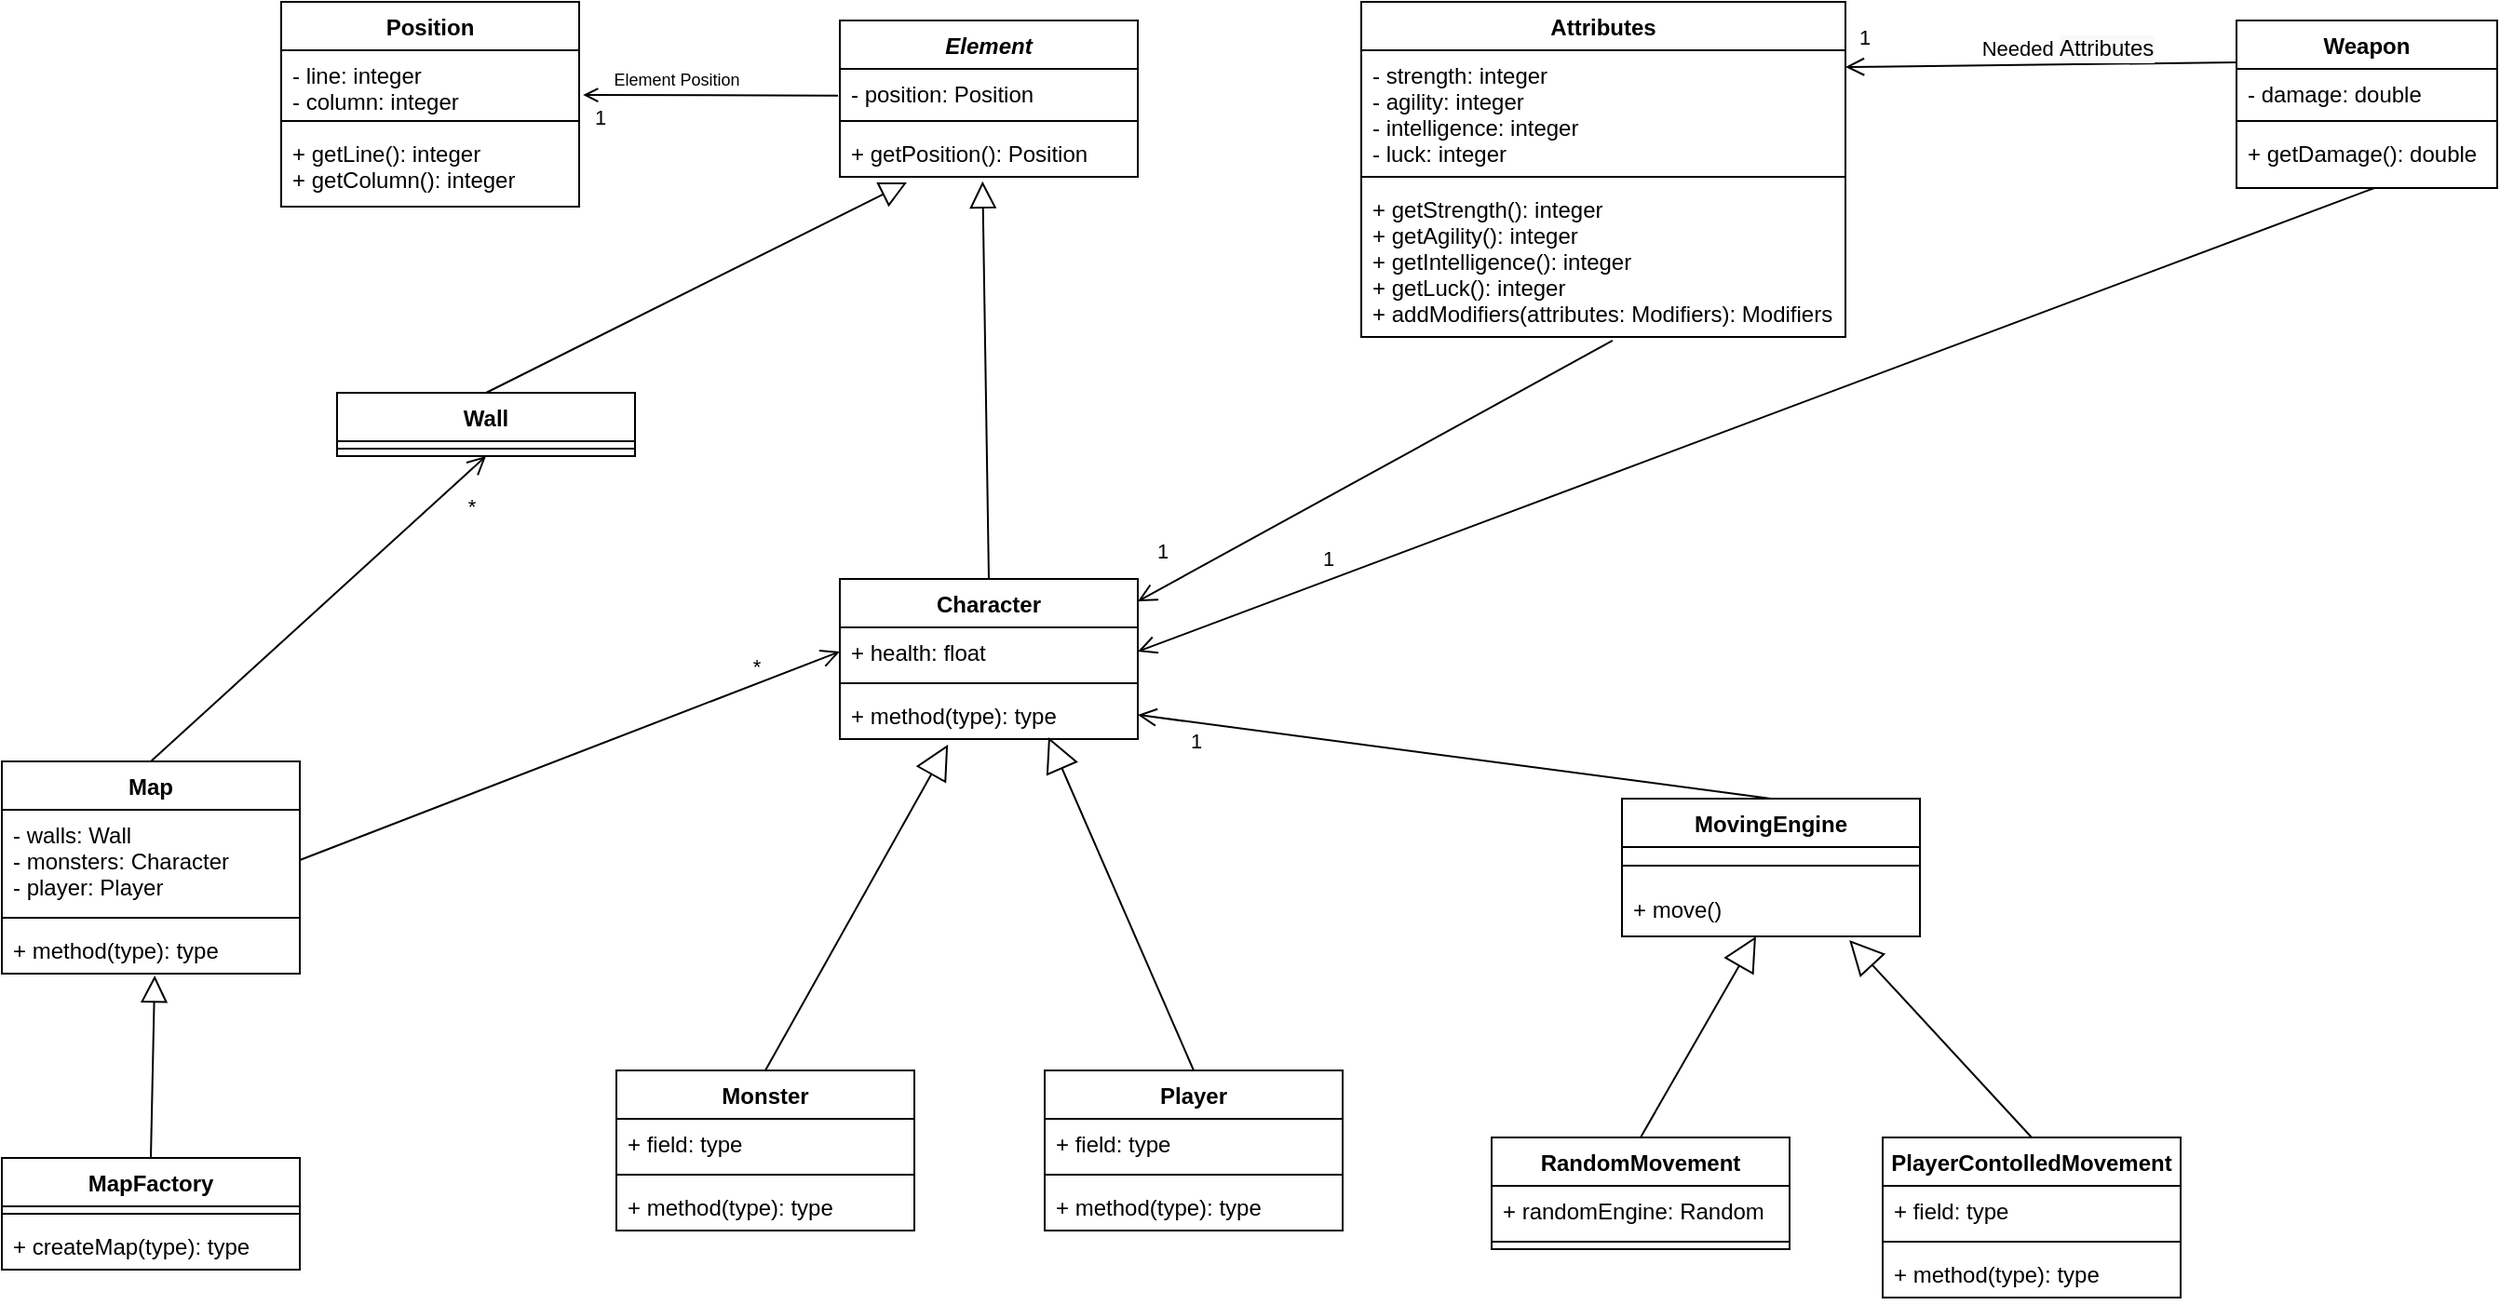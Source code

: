 <mxfile version="14.4.3" type="device" pages="2"><diagram id="9lbUMt4kDuYQi9v5hwor" name="Model"><mxGraphModel dx="1024" dy="632" grid="1" gridSize="10" guides="1" tooltips="1" connect="1" arrows="1" fold="1" page="1" pageScale="1" pageWidth="1654" pageHeight="1169" math="0" shadow="0"><root><mxCell id="0"/><mxCell id="1" parent="0"/><mxCell id="hBZrApEpWxHx840DgkvC-1" value="Position" style="swimlane;fontStyle=1;align=center;verticalAlign=top;childLayout=stackLayout;horizontal=1;startSize=26;horizontalStack=0;resizeParent=1;resizeParentMax=0;resizeLast=0;collapsible=1;marginBottom=0;" parent="1" vertex="1"><mxGeometry x="250" y="190" width="160" height="110" as="geometry"><mxRectangle x="250" y="190" width="80" height="26" as="alternateBounds"/></mxGeometry></mxCell><mxCell id="hBZrApEpWxHx840DgkvC-2" value="- line: integer&#10;- column: integer" style="text;strokeColor=none;fillColor=none;align=left;verticalAlign=top;spacingLeft=4;spacingRight=4;overflow=hidden;rotatable=0;points=[[0,0.5],[1,0.5]];portConstraint=eastwest;" parent="hBZrApEpWxHx840DgkvC-1" vertex="1"><mxGeometry y="26" width="160" height="34" as="geometry"/></mxCell><mxCell id="hBZrApEpWxHx840DgkvC-3" value="" style="line;strokeWidth=1;fillColor=none;align=left;verticalAlign=middle;spacingTop=-1;spacingLeft=3;spacingRight=3;rotatable=0;labelPosition=right;points=[];portConstraint=eastwest;" parent="hBZrApEpWxHx840DgkvC-1" vertex="1"><mxGeometry y="60" width="160" height="8" as="geometry"/></mxCell><mxCell id="hBZrApEpWxHx840DgkvC-4" value="+ getLine(): integer&#10;+ getColumn(): integer" style="text;strokeColor=none;fillColor=none;align=left;verticalAlign=top;spacingLeft=4;spacingRight=4;overflow=hidden;rotatable=0;points=[[0,0.5],[1,0.5]];portConstraint=eastwest;" parent="hBZrApEpWxHx840DgkvC-1" vertex="1"><mxGeometry y="68" width="160" height="42" as="geometry"/></mxCell><mxCell id="hBZrApEpWxHx840DgkvC-5" value="Element" style="swimlane;fontStyle=3;align=center;verticalAlign=top;childLayout=stackLayout;horizontal=1;startSize=26;horizontalStack=0;resizeParent=1;resizeParentMax=0;resizeLast=0;collapsible=1;marginBottom=0;" parent="1" vertex="1"><mxGeometry x="550" y="200" width="160" height="84" as="geometry"/></mxCell><mxCell id="hBZrApEpWxHx840DgkvC-6" value="- position: Position" style="text;strokeColor=none;fillColor=none;align=left;verticalAlign=top;spacingLeft=4;spacingRight=4;overflow=hidden;rotatable=0;points=[[0,0.5],[1,0.5]];portConstraint=eastwest;" parent="hBZrApEpWxHx840DgkvC-5" vertex="1"><mxGeometry y="26" width="160" height="24" as="geometry"/></mxCell><mxCell id="hBZrApEpWxHx840DgkvC-7" value="" style="line;strokeWidth=1;fillColor=none;align=left;verticalAlign=middle;spacingTop=-1;spacingLeft=3;spacingRight=3;rotatable=0;labelPosition=right;points=[];portConstraint=eastwest;" parent="hBZrApEpWxHx840DgkvC-5" vertex="1"><mxGeometry y="50" width="160" height="8" as="geometry"/></mxCell><mxCell id="hBZrApEpWxHx840DgkvC-8" value="+ getPosition(): Position" style="text;strokeColor=none;fillColor=none;align=left;verticalAlign=top;spacingLeft=4;spacingRight=4;overflow=hidden;rotatable=0;points=[[0,0.5],[1,0.5]];portConstraint=eastwest;" parent="hBZrApEpWxHx840DgkvC-5" vertex="1"><mxGeometry y="58" width="160" height="26" as="geometry"/></mxCell><mxCell id="hBZrApEpWxHx840DgkvC-10" value="Attributes" style="swimlane;fontStyle=1;align=center;verticalAlign=top;childLayout=stackLayout;horizontal=1;startSize=26;horizontalStack=0;resizeParent=1;resizeParentMax=0;resizeLast=0;collapsible=1;marginBottom=0;" parent="1" vertex="1"><mxGeometry x="830" y="190" width="260" height="180" as="geometry"/></mxCell><mxCell id="hBZrApEpWxHx840DgkvC-11" value="- strength: integer&#10;- agility: integer&#10;- intelligence: integer&#10;- luck: integer" style="text;strokeColor=none;fillColor=none;align=left;verticalAlign=top;spacingLeft=4;spacingRight=4;overflow=hidden;rotatable=0;points=[[0,0.5],[1,0.5]];portConstraint=eastwest;" parent="hBZrApEpWxHx840DgkvC-10" vertex="1"><mxGeometry y="26" width="260" height="64" as="geometry"/></mxCell><mxCell id="hBZrApEpWxHx840DgkvC-12" value="" style="line;strokeWidth=1;fillColor=none;align=left;verticalAlign=middle;spacingTop=-1;spacingLeft=3;spacingRight=3;rotatable=0;labelPosition=right;points=[];portConstraint=eastwest;" parent="hBZrApEpWxHx840DgkvC-10" vertex="1"><mxGeometry y="90" width="260" height="8" as="geometry"/></mxCell><mxCell id="hBZrApEpWxHx840DgkvC-13" value="+ getStrength(): integer&#10;+ getAgility(): integer&#10;+ getIntelligence(): integer&#10;+ getLuck(): integer&#10;+ addModifiers(attributes: Modifiers): Modifiers" style="text;strokeColor=none;fillColor=none;align=left;verticalAlign=top;spacingLeft=4;spacingRight=4;overflow=hidden;rotatable=0;points=[[0,0.5],[1,0.5]];portConstraint=eastwest;" parent="hBZrApEpWxHx840DgkvC-10" vertex="1"><mxGeometry y="98" width="260" height="82" as="geometry"/></mxCell><mxCell id="hBZrApEpWxHx840DgkvC-14" value="Weapon" style="swimlane;fontStyle=1;align=center;verticalAlign=top;childLayout=stackLayout;horizontal=1;startSize=26;horizontalStack=0;resizeParent=1;resizeParentMax=0;resizeLast=0;collapsible=1;marginBottom=0;" parent="1" vertex="1"><mxGeometry x="1300" y="200" width="140" height="90" as="geometry"/></mxCell><mxCell id="hBZrApEpWxHx840DgkvC-15" value="- damage: double" style="text;strokeColor=none;fillColor=none;align=left;verticalAlign=top;spacingLeft=4;spacingRight=4;overflow=hidden;rotatable=0;points=[[0,0.5],[1,0.5]];portConstraint=eastwest;" parent="hBZrApEpWxHx840DgkvC-14" vertex="1"><mxGeometry y="26" width="140" height="24" as="geometry"/></mxCell><mxCell id="hBZrApEpWxHx840DgkvC-16" value="" style="line;strokeWidth=1;fillColor=none;align=left;verticalAlign=middle;spacingTop=-1;spacingLeft=3;spacingRight=3;rotatable=0;labelPosition=right;points=[];portConstraint=eastwest;" parent="hBZrApEpWxHx840DgkvC-14" vertex="1"><mxGeometry y="50" width="140" height="8" as="geometry"/></mxCell><mxCell id="hBZrApEpWxHx840DgkvC-17" value="+ getDamage(): double" style="text;strokeColor=none;fillColor=none;align=left;verticalAlign=top;spacingLeft=4;spacingRight=4;overflow=hidden;rotatable=0;points=[[0,0.5],[1,0.5]];portConstraint=eastwest;" parent="hBZrApEpWxHx840DgkvC-14" vertex="1"><mxGeometry y="58" width="140" height="32" as="geometry"/></mxCell><mxCell id="hBZrApEpWxHx840DgkvC-19" value="" style="html=1;verticalAlign=bottom;endArrow=open;endSize=8;exitX=0;exitY=0.25;exitDx=0;exitDy=0;" parent="1" source="hBZrApEpWxHx840DgkvC-14" edge="1"><mxGeometry relative="1" as="geometry"><mxPoint x="1210" y="220" as="sourcePoint"/><mxPoint x="1090" y="225" as="targetPoint"/></mxGeometry></mxCell><mxCell id="hBZrApEpWxHx840DgkvC-37" value="Needed&amp;nbsp;&lt;span style=&quot;font-size: 12px ; background-color: rgb(248 , 249 , 250)&quot;&gt;Attributes&lt;/span&gt;" style="edgeLabel;html=1;align=center;verticalAlign=middle;resizable=0;points=[];" parent="hBZrApEpWxHx840DgkvC-19" vertex="1" connectable="0"><mxGeometry x="-0.128" y="1" relative="1" as="geometry"><mxPoint y="-10" as="offset"/></mxGeometry></mxCell><mxCell id="hBZrApEpWxHx840DgkvC-38" value="1" style="edgeLabel;html=1;align=center;verticalAlign=middle;resizable=0;points=[];" parent="hBZrApEpWxHx840DgkvC-19" vertex="1" connectable="0"><mxGeometry x="0.516" y="-1" relative="1" as="geometry"><mxPoint x="-41" y="-15" as="offset"/></mxGeometry></mxCell><mxCell id="hBZrApEpWxHx840DgkvC-35" value="&lt;font style=&quot;font-size: 9px&quot;&gt;Element Position&lt;/font&gt;" style="endArrow=none;endSize=12;html=1;sourcePerimeterSpacing=6;targetPerimeterSpacing=12;verticalAlign=bottom;startArrow=open;startFill=0;endFill=0;exitX=1.013;exitY=0.706;exitDx=0;exitDy=0;entryX=-0.006;entryY=0.598;entryDx=0;entryDy=0;entryPerimeter=0;exitPerimeter=0;" parent="1" source="hBZrApEpWxHx840DgkvC-2" target="hBZrApEpWxHx840DgkvC-6" edge="1"><mxGeometry x="-0.275" width="160" relative="1" as="geometry"><mxPoint x="480" y="240" as="sourcePoint"/><mxPoint x="650" y="228" as="targetPoint"/><mxPoint as="offset"/></mxGeometry></mxCell><mxCell id="hBZrApEpWxHx840DgkvC-36" value="1" style="edgeLabel;html=1;align=center;verticalAlign=middle;resizable=0;points=[];" parent="hBZrApEpWxHx840DgkvC-35" vertex="1" connectable="0"><mxGeometry x="-0.661" y="-1" relative="1" as="geometry"><mxPoint x="-14" y="11" as="offset"/></mxGeometry></mxCell><mxCell id="hBZrApEpWxHx840DgkvC-54" value="" style="endArrow=block;endFill=0;endSize=12;html=1;sourcePerimeterSpacing=6;targetPerimeterSpacing=12;strokeColor=#000000;entryX=0.479;entryY=1.093;entryDx=0;entryDy=0;entryPerimeter=0;exitX=0.5;exitY=0;exitDx=0;exitDy=0;" parent="1" source="ggkNGrmGXUvi-iG3M6bm-41" target="hBZrApEpWxHx840DgkvC-8" edge="1"><mxGeometry width="160" relative="1" as="geometry"><mxPoint x="630" y="410.0" as="sourcePoint"/><mxPoint x="740" y="390" as="targetPoint"/></mxGeometry></mxCell><mxCell id="ggkNGrmGXUvi-iG3M6bm-1" value="Monster" style="swimlane;fontStyle=1;align=center;verticalAlign=top;childLayout=stackLayout;horizontal=1;startSize=26;horizontalStack=0;resizeParent=1;resizeParentMax=0;resizeLast=0;collapsible=1;marginBottom=0;" parent="1" vertex="1"><mxGeometry x="430" y="764" width="160" height="86" as="geometry"><mxRectangle x="250" y="694" width="80" height="26" as="alternateBounds"/></mxGeometry></mxCell><mxCell id="ggkNGrmGXUvi-iG3M6bm-2" value="+ field: type" style="text;strokeColor=none;fillColor=none;align=left;verticalAlign=top;spacingLeft=4;spacingRight=4;overflow=hidden;rotatable=0;points=[[0,0.5],[1,0.5]];portConstraint=eastwest;" parent="ggkNGrmGXUvi-iG3M6bm-1" vertex="1"><mxGeometry y="26" width="160" height="26" as="geometry"/></mxCell><mxCell id="ggkNGrmGXUvi-iG3M6bm-3" value="" style="line;strokeWidth=1;fillColor=none;align=left;verticalAlign=middle;spacingTop=-1;spacingLeft=3;spacingRight=3;rotatable=0;labelPosition=right;points=[];portConstraint=eastwest;" parent="ggkNGrmGXUvi-iG3M6bm-1" vertex="1"><mxGeometry y="52" width="160" height="8" as="geometry"/></mxCell><mxCell id="ggkNGrmGXUvi-iG3M6bm-4" value="+ method(type): type" style="text;strokeColor=none;fillColor=none;align=left;verticalAlign=top;spacingLeft=4;spacingRight=4;overflow=hidden;rotatable=0;points=[[0,0.5],[1,0.5]];portConstraint=eastwest;" parent="ggkNGrmGXUvi-iG3M6bm-1" vertex="1"><mxGeometry y="60" width="160" height="26" as="geometry"/></mxCell><mxCell id="ggkNGrmGXUvi-iG3M6bm-5" value="Player" style="swimlane;fontStyle=1;align=center;verticalAlign=top;childLayout=stackLayout;horizontal=1;startSize=26;horizontalStack=0;resizeParent=1;resizeParentMax=0;resizeLast=0;collapsible=1;marginBottom=0;" parent="1" vertex="1"><mxGeometry x="660" y="764" width="160" height="86" as="geometry"/></mxCell><mxCell id="ggkNGrmGXUvi-iG3M6bm-6" value="+ field: type" style="text;strokeColor=none;fillColor=none;align=left;verticalAlign=top;spacingLeft=4;spacingRight=4;overflow=hidden;rotatable=0;points=[[0,0.5],[1,0.5]];portConstraint=eastwest;" parent="ggkNGrmGXUvi-iG3M6bm-5" vertex="1"><mxGeometry y="26" width="160" height="26" as="geometry"/></mxCell><mxCell id="ggkNGrmGXUvi-iG3M6bm-7" value="" style="line;strokeWidth=1;fillColor=none;align=left;verticalAlign=middle;spacingTop=-1;spacingLeft=3;spacingRight=3;rotatable=0;labelPosition=right;points=[];portConstraint=eastwest;" parent="ggkNGrmGXUvi-iG3M6bm-5" vertex="1"><mxGeometry y="52" width="160" height="8" as="geometry"/></mxCell><mxCell id="ggkNGrmGXUvi-iG3M6bm-8" value="+ method(type): type" style="text;strokeColor=none;fillColor=none;align=left;verticalAlign=top;spacingLeft=4;spacingRight=4;overflow=hidden;rotatable=0;points=[[0,0.5],[1,0.5]];portConstraint=eastwest;" parent="ggkNGrmGXUvi-iG3M6bm-5" vertex="1"><mxGeometry y="60" width="160" height="26" as="geometry"/></mxCell><mxCell id="ggkNGrmGXUvi-iG3M6bm-9" value="MovingEngine" style="swimlane;fontStyle=1;align=center;verticalAlign=top;childLayout=stackLayout;horizontal=1;startSize=26;horizontalStack=0;resizeParent=1;resizeParentMax=0;resizeLast=0;collapsible=1;marginBottom=0;" parent="1" vertex="1"><mxGeometry x="970" y="618" width="160" height="74" as="geometry"/></mxCell><mxCell id="ggkNGrmGXUvi-iG3M6bm-11" value="" style="line;strokeWidth=1;fillColor=none;align=left;verticalAlign=middle;spacingTop=-1;spacingLeft=3;spacingRight=3;rotatable=0;labelPosition=right;points=[];portConstraint=eastwest;" parent="ggkNGrmGXUvi-iG3M6bm-9" vertex="1"><mxGeometry y="26" width="160" height="20" as="geometry"/></mxCell><mxCell id="ggkNGrmGXUvi-iG3M6bm-12" value="+ move()" style="text;strokeColor=none;fillColor=none;align=left;verticalAlign=top;spacingLeft=4;spacingRight=4;overflow=hidden;rotatable=0;points=[[0,0.5],[1,0.5]];portConstraint=eastwest;" parent="ggkNGrmGXUvi-iG3M6bm-9" vertex="1"><mxGeometry y="46" width="160" height="28" as="geometry"/></mxCell><mxCell id="ggkNGrmGXUvi-iG3M6bm-13" value="RandomMovement" style="swimlane;fontStyle=1;align=center;verticalAlign=top;childLayout=stackLayout;horizontal=1;startSize=26;horizontalStack=0;resizeParent=1;resizeParentMax=0;resizeLast=0;collapsible=1;marginBottom=0;" parent="1" vertex="1"><mxGeometry x="900" y="800" width="160" height="60" as="geometry"/></mxCell><mxCell id="ggkNGrmGXUvi-iG3M6bm-14" value="+ randomEngine: Random" style="text;strokeColor=none;fillColor=none;align=left;verticalAlign=top;spacingLeft=4;spacingRight=4;overflow=hidden;rotatable=0;points=[[0,0.5],[1,0.5]];portConstraint=eastwest;" parent="ggkNGrmGXUvi-iG3M6bm-13" vertex="1"><mxGeometry y="26" width="160" height="26" as="geometry"/></mxCell><mxCell id="ggkNGrmGXUvi-iG3M6bm-15" value="" style="line;strokeWidth=1;fillColor=none;align=left;verticalAlign=middle;spacingTop=-1;spacingLeft=3;spacingRight=3;rotatable=0;labelPosition=right;points=[];portConstraint=eastwest;" parent="ggkNGrmGXUvi-iG3M6bm-13" vertex="1"><mxGeometry y="52" width="160" height="8" as="geometry"/></mxCell><mxCell id="ggkNGrmGXUvi-iG3M6bm-21" value="PlayerContolledMovement" style="swimlane;fontStyle=1;align=center;verticalAlign=top;childLayout=stackLayout;horizontal=1;startSize=26;horizontalStack=0;resizeParent=1;resizeParentMax=0;resizeLast=0;collapsible=1;marginBottom=0;" parent="1" vertex="1"><mxGeometry x="1110" y="800" width="160" height="86" as="geometry"/></mxCell><mxCell id="ggkNGrmGXUvi-iG3M6bm-22" value="+ field: type" style="text;strokeColor=none;fillColor=none;align=left;verticalAlign=top;spacingLeft=4;spacingRight=4;overflow=hidden;rotatable=0;points=[[0,0.5],[1,0.5]];portConstraint=eastwest;" parent="ggkNGrmGXUvi-iG3M6bm-21" vertex="1"><mxGeometry y="26" width="160" height="26" as="geometry"/></mxCell><mxCell id="ggkNGrmGXUvi-iG3M6bm-23" value="" style="line;strokeWidth=1;fillColor=none;align=left;verticalAlign=middle;spacingTop=-1;spacingLeft=3;spacingRight=3;rotatable=0;labelPosition=right;points=[];portConstraint=eastwest;" parent="ggkNGrmGXUvi-iG3M6bm-21" vertex="1"><mxGeometry y="52" width="160" height="8" as="geometry"/></mxCell><mxCell id="ggkNGrmGXUvi-iG3M6bm-24" value="+ method(type): type" style="text;strokeColor=none;fillColor=none;align=left;verticalAlign=top;spacingLeft=4;spacingRight=4;overflow=hidden;rotatable=0;points=[[0,0.5],[1,0.5]];portConstraint=eastwest;" parent="ggkNGrmGXUvi-iG3M6bm-21" vertex="1"><mxGeometry y="60" width="160" height="26" as="geometry"/></mxCell><mxCell id="ggkNGrmGXUvi-iG3M6bm-25" value="" style="endArrow=block;endSize=16;endFill=0;html=1;exitX=0.5;exitY=0;exitDx=0;exitDy=0;" parent="1" source="ggkNGrmGXUvi-iG3M6bm-13" target="ggkNGrmGXUvi-iG3M6bm-12" edge="1"><mxGeometry width="160" relative="1" as="geometry"><mxPoint x="810" y="570" as="sourcePoint"/><mxPoint x="970" y="570" as="targetPoint"/></mxGeometry></mxCell><mxCell id="ggkNGrmGXUvi-iG3M6bm-26" value="" style="endArrow=block;endSize=16;endFill=0;html=1;exitX=0.5;exitY=0;exitDx=0;exitDy=0;entryX=0.763;entryY=1.071;entryDx=0;entryDy=0;entryPerimeter=0;" parent="1" source="ggkNGrmGXUvi-iG3M6bm-21" target="ggkNGrmGXUvi-iG3M6bm-12" edge="1"><mxGeometry width="160" relative="1" as="geometry"><mxPoint x="1210" y="730" as="sourcePoint"/><mxPoint x="1370" y="730" as="targetPoint"/></mxGeometry></mxCell><mxCell id="ggkNGrmGXUvi-iG3M6bm-27" value="" style="endArrow=block;endSize=16;endFill=0;html=1;exitX=0.5;exitY=0;exitDx=0;exitDy=0;entryX=0.7;entryY=0.962;entryDx=0;entryDy=0;entryPerimeter=0;" parent="1" source="ggkNGrmGXUvi-iG3M6bm-5" target="ggkNGrmGXUvi-iG3M6bm-44" edge="1"><mxGeometry width="160" relative="1" as="geometry"><mxPoint x="820" y="684" as="sourcePoint"/><mxPoint x="638.96" y="738.992" as="targetPoint"/></mxGeometry></mxCell><mxCell id="ggkNGrmGXUvi-iG3M6bm-28" value="" style="endArrow=block;endSize=16;endFill=0;html=1;entryX=0.363;entryY=1.115;entryDx=0;entryDy=0;entryPerimeter=0;exitX=0.5;exitY=0;exitDx=0;exitDy=0;" parent="1" source="ggkNGrmGXUvi-iG3M6bm-1" target="ggkNGrmGXUvi-iG3M6bm-44" edge="1"><mxGeometry width="160" relative="1" as="geometry"><mxPoint x="422" y="650" as="sourcePoint"/><mxPoint x="618" y="741.168" as="targetPoint"/></mxGeometry></mxCell><mxCell id="ggkNGrmGXUvi-iG3M6bm-32" value="" style="html=1;verticalAlign=bottom;endArrow=open;endSize=8;entryX=1;entryY=0.14;entryDx=0;entryDy=0;exitX=0.519;exitY=1.024;exitDx=0;exitDy=0;exitPerimeter=0;entryPerimeter=0;" parent="1" source="hBZrApEpWxHx840DgkvC-13" target="ggkNGrmGXUvi-iG3M6bm-41" edge="1"><mxGeometry relative="1" as="geometry"><mxPoint x="919.88" y="489.504" as="sourcePoint"/><mxPoint x="710" y="489.544" as="targetPoint"/></mxGeometry></mxCell><mxCell id="ggkNGrmGXUvi-iG3M6bm-34" value="1" style="edgeLabel;html=1;align=center;verticalAlign=middle;resizable=0;points=[];" parent="ggkNGrmGXUvi-iG3M6bm-32" vertex="1" connectable="0"><mxGeometry x="0.562" relative="1" as="geometry"><mxPoint x="-43.39" y="3.76" as="offset"/></mxGeometry></mxCell><mxCell id="ggkNGrmGXUvi-iG3M6bm-35" value="" style="html=1;verticalAlign=bottom;endArrow=open;endSize=8;entryX=1;entryY=0.5;entryDx=0;entryDy=0;exitX=0.5;exitY=0;exitDx=0;exitDy=0;" parent="1" source="ggkNGrmGXUvi-iG3M6bm-9" target="ggkNGrmGXUvi-iG3M6bm-44" edge="1"><mxGeometry relative="1" as="geometry"><mxPoint x="1057" y="628" as="sourcePoint"/><mxPoint x="850" y="507" as="targetPoint"/></mxGeometry></mxCell><mxCell id="ggkNGrmGXUvi-iG3M6bm-36" value="1" style="edgeLabel;html=1;align=center;verticalAlign=middle;resizable=0;points=[];" parent="ggkNGrmGXUvi-iG3M6bm-35" vertex="1" connectable="0"><mxGeometry x="0.562" relative="1" as="geometry"><mxPoint x="-43.39" y="3.76" as="offset"/></mxGeometry></mxCell><mxCell id="ggkNGrmGXUvi-iG3M6bm-41" value="Character" style="swimlane;fontStyle=1;align=center;verticalAlign=top;childLayout=stackLayout;horizontal=1;startSize=26;horizontalStack=0;resizeParent=1;resizeParentMax=0;resizeLast=0;collapsible=1;marginBottom=0;" parent="1" vertex="1"><mxGeometry x="550" y="500" width="160" height="86" as="geometry"/></mxCell><mxCell id="ggkNGrmGXUvi-iG3M6bm-42" value="+ health: float" style="text;strokeColor=none;fillColor=none;align=left;verticalAlign=top;spacingLeft=4;spacingRight=4;overflow=hidden;rotatable=0;points=[[0,0.5],[1,0.5]];portConstraint=eastwest;" parent="ggkNGrmGXUvi-iG3M6bm-41" vertex="1"><mxGeometry y="26" width="160" height="26" as="geometry"/></mxCell><mxCell id="ggkNGrmGXUvi-iG3M6bm-43" value="" style="line;strokeWidth=1;fillColor=none;align=left;verticalAlign=middle;spacingTop=-1;spacingLeft=3;spacingRight=3;rotatable=0;labelPosition=right;points=[];portConstraint=eastwest;" parent="ggkNGrmGXUvi-iG3M6bm-41" vertex="1"><mxGeometry y="52" width="160" height="8" as="geometry"/></mxCell><mxCell id="ggkNGrmGXUvi-iG3M6bm-44" value="+ method(type): type" style="text;strokeColor=none;fillColor=none;align=left;verticalAlign=top;spacingLeft=4;spacingRight=4;overflow=hidden;rotatable=0;points=[[0,0.5],[1,0.5]];portConstraint=eastwest;" parent="ggkNGrmGXUvi-iG3M6bm-41" vertex="1"><mxGeometry y="60" width="160" height="26" as="geometry"/></mxCell><mxCell id="8qI70IRuf66FTTtT977S-2" value="" style="html=1;verticalAlign=bottom;endArrow=open;endSize=8;entryX=1;entryY=0.5;entryDx=0;entryDy=0;exitX=0.529;exitY=1;exitDx=0;exitDy=0;exitPerimeter=0;" parent="1" source="hBZrApEpWxHx840DgkvC-17" target="ggkNGrmGXUvi-iG3M6bm-42" edge="1"><mxGeometry relative="1" as="geometry"><mxPoint x="974.94" y="391.968" as="sourcePoint"/><mxPoint x="720" y="522.04" as="targetPoint"/></mxGeometry></mxCell><mxCell id="8qI70IRuf66FTTtT977S-3" value="1" style="edgeLabel;html=1;align=center;verticalAlign=middle;resizable=0;points=[];" parent="8qI70IRuf66FTTtT977S-2" vertex="1" connectable="0"><mxGeometry x="0.562" relative="1" as="geometry"><mxPoint x="-43.39" y="3.76" as="offset"/></mxGeometry></mxCell><mxCell id="8qI70IRuf66FTTtT977S-8" value="Wall" style="swimlane;fontStyle=1;align=center;verticalAlign=top;childLayout=stackLayout;horizontal=1;startSize=26;horizontalStack=0;resizeParent=1;resizeParentMax=0;resizeLast=0;collapsible=1;marginBottom=0;" parent="1" vertex="1"><mxGeometry x="280" y="400" width="160" height="34" as="geometry"><mxRectangle x="280" y="400" width="60" height="26" as="alternateBounds"/></mxGeometry></mxCell><mxCell id="8qI70IRuf66FTTtT977S-10" value="" style="line;strokeWidth=1;fillColor=none;align=left;verticalAlign=middle;spacingTop=-1;spacingLeft=3;spacingRight=3;rotatable=0;labelPosition=right;points=[];portConstraint=eastwest;" parent="8qI70IRuf66FTTtT977S-8" vertex="1"><mxGeometry y="26" width="160" height="8" as="geometry"/></mxCell><mxCell id="8qI70IRuf66FTTtT977S-12" value="" style="endArrow=block;endFill=0;endSize=12;html=1;sourcePerimeterSpacing=6;targetPerimeterSpacing=12;strokeColor=#000000;entryX=0.225;entryY=1.115;entryDx=0;entryDy=0;entryPerimeter=0;exitX=0.5;exitY=0;exitDx=0;exitDy=0;" parent="1" source="8qI70IRuf66FTTtT977S-8" target="hBZrApEpWxHx840DgkvC-8" edge="1"><mxGeometry width="160" relative="1" as="geometry"><mxPoint x="493.36" y="443.58" as="sourcePoint"/><mxPoint x="490.0" y="229.998" as="targetPoint"/></mxGeometry></mxCell><mxCell id="8qI70IRuf66FTTtT977S-13" value="" style="html=1;verticalAlign=bottom;endArrow=open;endSize=8;entryX=0.5;entryY=1;entryDx=0;entryDy=0;exitX=0.5;exitY=0;exitDx=0;exitDy=0;" parent="1" source="8qI70IRuf66FTTtT977S-17" target="8qI70IRuf66FTTtT977S-8" edge="1"><mxGeometry relative="1" as="geometry"><mxPoint x="215" y="550" as="sourcePoint"/><mxPoint x="-60" y="699" as="targetPoint"/></mxGeometry></mxCell><mxCell id="8qI70IRuf66FTTtT977S-14" value="*" style="edgeLabel;html=1;align=center;verticalAlign=middle;resizable=0;points=[];" parent="8qI70IRuf66FTTtT977S-13" vertex="1" connectable="0"><mxGeometry x="0.562" relative="1" as="geometry"><mxPoint x="31.77" y="-9.42" as="offset"/></mxGeometry></mxCell><mxCell id="8qI70IRuf66FTTtT977S-15" value="" style="html=1;verticalAlign=bottom;endArrow=open;endSize=8;entryX=0;entryY=0.5;entryDx=0;entryDy=0;exitX=1;exitY=0.5;exitDx=0;exitDy=0;" parent="1" source="8qI70IRuf66FTTtT977S-18" target="ggkNGrmGXUvi-iG3M6bm-42" edge="1"><mxGeometry relative="1" as="geometry"><mxPoint x="330" y="613" as="sourcePoint"/><mxPoint x="505" y="500" as="targetPoint"/></mxGeometry></mxCell><mxCell id="8qI70IRuf66FTTtT977S-16" value="*" style="edgeLabel;html=1;align=center;verticalAlign=middle;resizable=0;points=[];" parent="8qI70IRuf66FTTtT977S-15" vertex="1" connectable="0"><mxGeometry x="0.562" relative="1" as="geometry"><mxPoint x="18.44" y="-16.3" as="offset"/></mxGeometry></mxCell><mxCell id="8qI70IRuf66FTTtT977S-17" value="Map" style="swimlane;fontStyle=1;align=center;verticalAlign=top;childLayout=stackLayout;horizontal=1;startSize=26;horizontalStack=0;resizeParent=1;resizeParentMax=0;resizeLast=0;collapsible=1;marginBottom=0;" parent="1" vertex="1"><mxGeometry x="100" y="598" width="160" height="114" as="geometry"/></mxCell><mxCell id="8qI70IRuf66FTTtT977S-18" value="- walls: Wall&#10;- monsters: Character&#10;- player: Player" style="text;strokeColor=none;fillColor=none;align=left;verticalAlign=top;spacingLeft=4;spacingRight=4;overflow=hidden;rotatable=0;points=[[0,0.5],[1,0.5]];portConstraint=eastwest;" parent="8qI70IRuf66FTTtT977S-17" vertex="1"><mxGeometry y="26" width="160" height="54" as="geometry"/></mxCell><mxCell id="8qI70IRuf66FTTtT977S-19" value="" style="line;strokeWidth=1;fillColor=none;align=left;verticalAlign=middle;spacingTop=-1;spacingLeft=3;spacingRight=3;rotatable=0;labelPosition=right;points=[];portConstraint=eastwest;" parent="8qI70IRuf66FTTtT977S-17" vertex="1"><mxGeometry y="80" width="160" height="8" as="geometry"/></mxCell><mxCell id="8qI70IRuf66FTTtT977S-20" value="+ method(type): type" style="text;strokeColor=none;fillColor=none;align=left;verticalAlign=top;spacingLeft=4;spacingRight=4;overflow=hidden;rotatable=0;points=[[0,0.5],[1,0.5]];portConstraint=eastwest;" parent="8qI70IRuf66FTTtT977S-17" vertex="1"><mxGeometry y="88" width="160" height="26" as="geometry"/></mxCell><mxCell id="8qI70IRuf66FTTtT977S-21" value="MapFactory" style="swimlane;fontStyle=1;align=center;verticalAlign=top;childLayout=stackLayout;horizontal=1;startSize=26;horizontalStack=0;resizeParent=1;resizeParentMax=0;resizeLast=0;collapsible=1;marginBottom=0;" parent="1" vertex="1"><mxGeometry x="100" y="811" width="160" height="60" as="geometry"/></mxCell><mxCell id="8qI70IRuf66FTTtT977S-23" value="" style="line;strokeWidth=1;fillColor=none;align=left;verticalAlign=middle;spacingTop=-1;spacingLeft=3;spacingRight=3;rotatable=0;labelPosition=right;points=[];portConstraint=eastwest;" parent="8qI70IRuf66FTTtT977S-21" vertex="1"><mxGeometry y="26" width="160" height="8" as="geometry"/></mxCell><mxCell id="8qI70IRuf66FTTtT977S-24" value="+ createMap(type): type" style="text;strokeColor=none;fillColor=none;align=left;verticalAlign=top;spacingLeft=4;spacingRight=4;overflow=hidden;rotatable=0;points=[[0,0.5],[1,0.5]];portConstraint=eastwest;" parent="8qI70IRuf66FTTtT977S-21" vertex="1"><mxGeometry y="34" width="160" height="26" as="geometry"/></mxCell><mxCell id="8qI70IRuf66FTTtT977S-25" value="" style="endArrow=block;endFill=0;endSize=12;html=1;sourcePerimeterSpacing=6;targetPerimeterSpacing=12;strokeColor=#000000;exitX=0.5;exitY=0;exitDx=0;exitDy=0;entryX=0.513;entryY=1.038;entryDx=0;entryDy=0;entryPerimeter=0;" parent="1" source="8qI70IRuf66FTTtT977S-21" target="8qI70IRuf66FTTtT977S-20" edge="1"><mxGeometry width="160" relative="1" as="geometry"><mxPoint x="190" y="793.01" as="sourcePoint"/><mxPoint x="176" y="714" as="targetPoint"/></mxGeometry></mxCell></root></mxGraphModel></diagram><diagram id="axidqiIPFoIqh8nGj7_9" name="Page-2"><mxGraphModel dx="1422" dy="822" grid="1" gridSize="10" guides="1" tooltips="1" connect="1" arrows="1" fold="1" page="1" pageScale="1" pageWidth="850" pageHeight="1100" math="0" shadow="0"><root><mxCell id="r3yFxiu-5bTmLzNeS6Et-0"/><mxCell id="r3yFxiu-5bTmLzNeS6Et-1" parent="r3yFxiu-5bTmLzNeS6Et-0"/></root></mxGraphModel></diagram></mxfile>